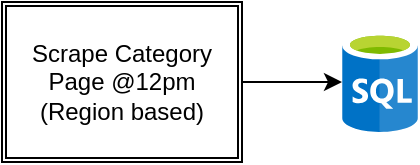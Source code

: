 <mxfile version="15.0.1" type="github">
  <diagram id="xWQqhg-0VKFoBd_7IBCv" name="Page-1">
    <mxGraphModel dx="946" dy="640" grid="1" gridSize="10" guides="1" tooltips="1" connect="1" arrows="1" fold="1" page="1" pageScale="1" pageWidth="850" pageHeight="1100" math="0" shadow="0">
      <root>
        <mxCell id="0" />
        <mxCell id="1" parent="0" />
        <mxCell id="MEBkixdO7gdI-LG73mD--14" value="" style="edgeStyle=orthogonalEdgeStyle;rounded=0;orthogonalLoop=1;jettySize=auto;html=1;" edge="1" parent="1" source="MEBkixdO7gdI-LG73mD--3" target="MEBkixdO7gdI-LG73mD--13">
          <mxGeometry relative="1" as="geometry" />
        </mxCell>
        <mxCell id="MEBkixdO7gdI-LG73mD--3" value="Scrape Category Page @12pm (Region based)" style="shape=ext;double=1;rounded=0;whiteSpace=wrap;html=1;" vertex="1" parent="1">
          <mxGeometry x="160" y="170" width="120" height="80" as="geometry" />
        </mxCell>
        <mxCell id="MEBkixdO7gdI-LG73mD--13" value="" style="aspect=fixed;html=1;points=[];align=center;image;fontSize=12;image=img/lib/mscae/SQL_Database_generic.svg;" vertex="1" parent="1">
          <mxGeometry x="330" y="185" width="38" height="50" as="geometry" />
        </mxCell>
      </root>
    </mxGraphModel>
  </diagram>
</mxfile>
